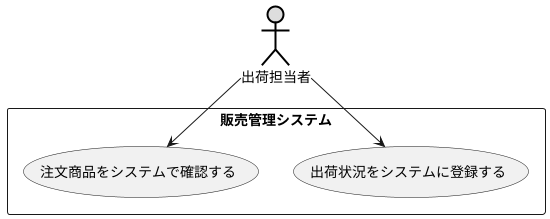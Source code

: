 @startuml シーケンス図
actor 出荷担当者 #DDDDDD;line:black;line.bold;
rectangle 販売管理システム {
    usecase 出荷状況をシステムに登録する
    usecase 注文商品をシステムで確認する
}
出荷担当者--> 出荷状況をシステムに登録する
出荷担当者--> 注文商品をシステムで確認する